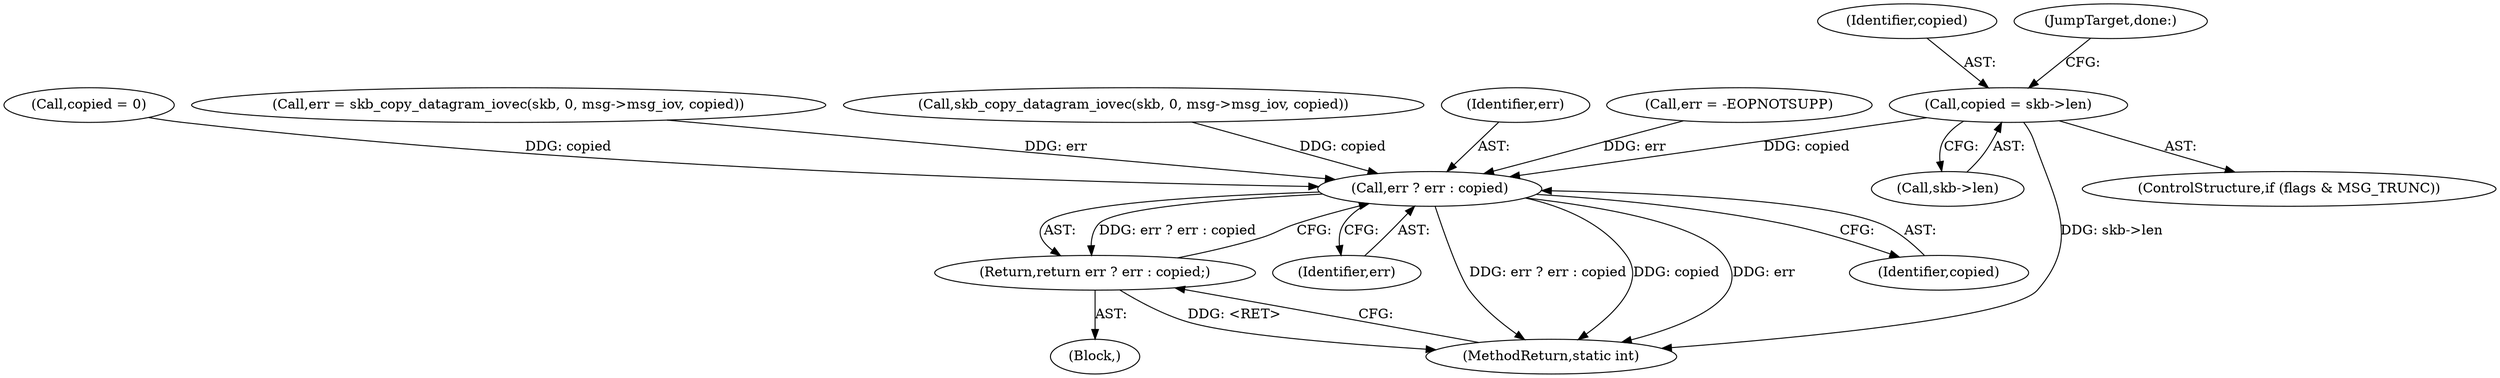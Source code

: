 digraph "0_linux_bceaa90240b6019ed73b49965eac7d167610be69_5@pointer" {
"1000234" [label="(Call,copied = skb->len)"];
"1000245" [label="(Call,err ? err : copied)"];
"1000244" [label="(Return,return err ? err : copied;)"];
"1000116" [label="(Call,copied = 0)"];
"1000247" [label="(Identifier,err)"];
"1000168" [label="(Call,err = skb_copy_datagram_iovec(skb, 0, msg->msg_iov, copied))"];
"1000235" [label="(Identifier,copied)"];
"1000170" [label="(Call,skb_copy_datagram_iovec(skb, 0, msg->msg_iov, copied))"];
"1000236" [label="(Call,skb->len)"];
"1000234" [label="(Call,copied = skb->len)"];
"1000246" [label="(Identifier,err)"];
"1000245" [label="(Call,err ? err : copied)"];
"1000109" [label="(Block,)"];
"1000249" [label="(MethodReturn,static int)"];
"1000120" [label="(Call,err = -EOPNOTSUPP)"];
"1000244" [label="(Return,return err ? err : copied;)"];
"1000248" [label="(Identifier,copied)"];
"1000230" [label="(ControlStructure,if (flags & MSG_TRUNC))"];
"1000239" [label="(JumpTarget,done:)"];
"1000234" -> "1000230"  [label="AST: "];
"1000234" -> "1000236"  [label="CFG: "];
"1000235" -> "1000234"  [label="AST: "];
"1000236" -> "1000234"  [label="AST: "];
"1000239" -> "1000234"  [label="CFG: "];
"1000234" -> "1000249"  [label="DDG: skb->len"];
"1000234" -> "1000245"  [label="DDG: copied"];
"1000245" -> "1000244"  [label="AST: "];
"1000245" -> "1000247"  [label="CFG: "];
"1000245" -> "1000248"  [label="CFG: "];
"1000246" -> "1000245"  [label="AST: "];
"1000247" -> "1000245"  [label="AST: "];
"1000248" -> "1000245"  [label="AST: "];
"1000244" -> "1000245"  [label="CFG: "];
"1000245" -> "1000249"  [label="DDG: err ? err : copied"];
"1000245" -> "1000249"  [label="DDG: copied"];
"1000245" -> "1000249"  [label="DDG: err"];
"1000245" -> "1000244"  [label="DDG: err ? err : copied"];
"1000168" -> "1000245"  [label="DDG: err"];
"1000120" -> "1000245"  [label="DDG: err"];
"1000116" -> "1000245"  [label="DDG: copied"];
"1000170" -> "1000245"  [label="DDG: copied"];
"1000244" -> "1000109"  [label="AST: "];
"1000249" -> "1000244"  [label="CFG: "];
"1000244" -> "1000249"  [label="DDG: <RET>"];
}
